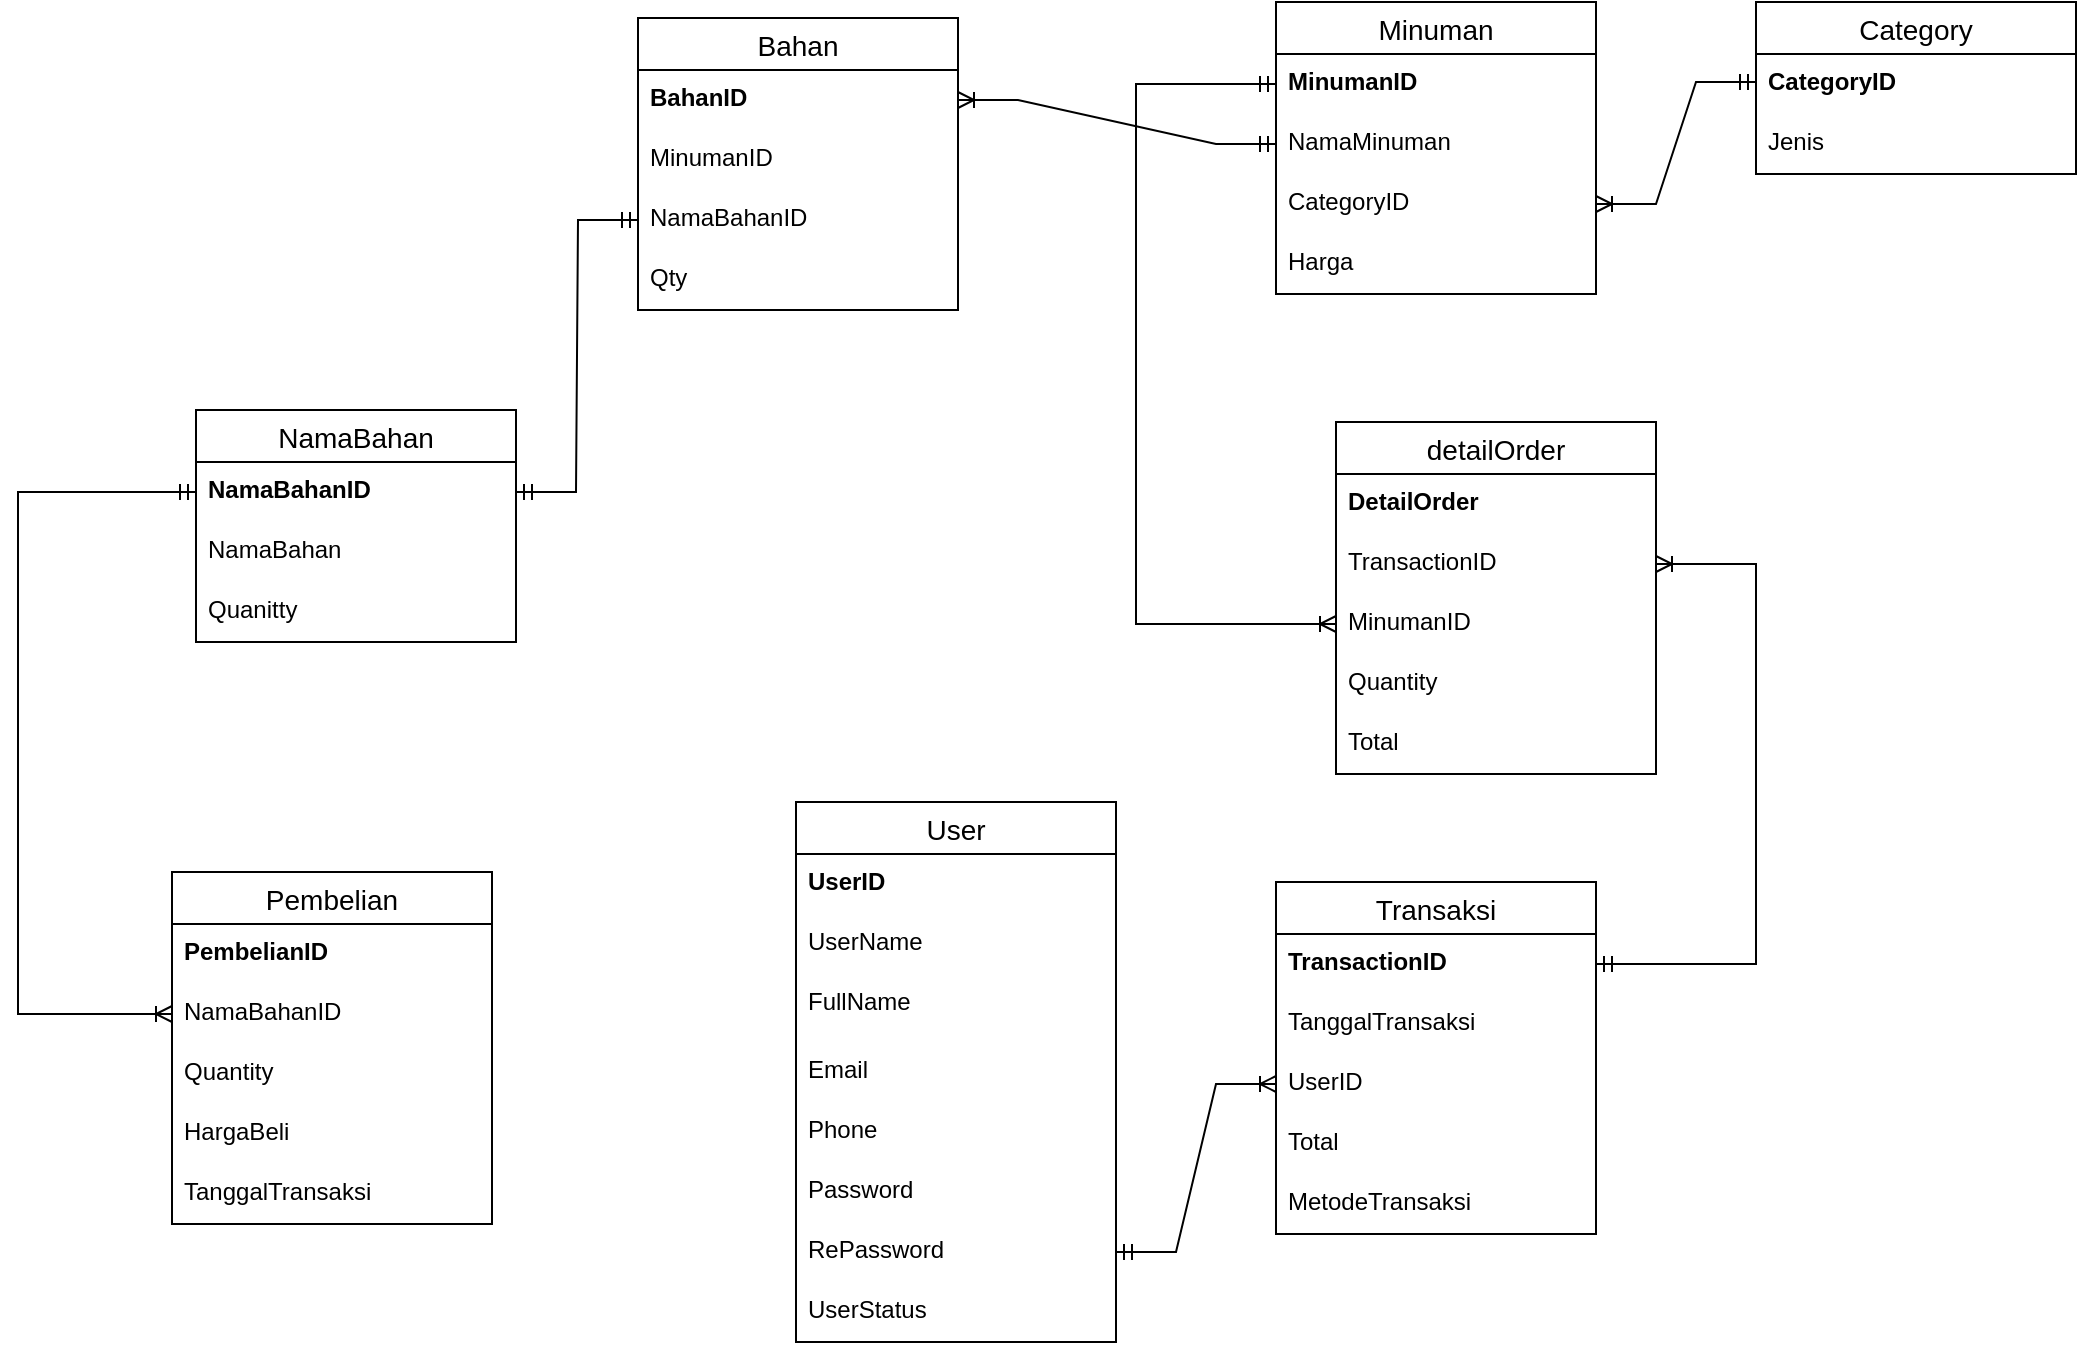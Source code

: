 <mxfile version="17.4.2" type="device" pages="2"><diagram id="WDxQfhZQiD9Ps4dxPXIZ" name="Page-1"><mxGraphModel dx="2636" dy="1249" grid="0" gridSize="10" guides="1" tooltips="1" connect="1" arrows="1" fold="1" page="1" pageScale="1" pageWidth="1169" pageHeight="827" math="0" shadow="0"><root><mxCell id="0"/><mxCell id="1" parent="0"/><mxCell id="jpZVEp8ZOeL_1YZ3HLVa-1" value="User" style="swimlane;fontStyle=0;childLayout=stackLayout;horizontal=1;startSize=26;horizontalStack=0;resizeParent=1;resizeParentMax=0;resizeLast=0;collapsible=1;marginBottom=0;align=center;fontSize=14;" parent="1" vertex="1"><mxGeometry x="432" y="460" width="160" height="270" as="geometry"/></mxCell><mxCell id="jpZVEp8ZOeL_1YZ3HLVa-2" value="UserID" style="text;strokeColor=none;fillColor=none;spacingLeft=4;spacingRight=4;overflow=hidden;rotatable=0;points=[[0,0.5],[1,0.5]];portConstraint=eastwest;fontSize=12;fontStyle=1" parent="jpZVEp8ZOeL_1YZ3HLVa-1" vertex="1"><mxGeometry y="26" width="160" height="30" as="geometry"/></mxCell><mxCell id="jpZVEp8ZOeL_1YZ3HLVa-3" value="UserName" style="text;strokeColor=none;fillColor=none;spacingLeft=4;spacingRight=4;overflow=hidden;rotatable=0;points=[[0,0.5],[1,0.5]];portConstraint=eastwest;fontSize=12;" parent="jpZVEp8ZOeL_1YZ3HLVa-1" vertex="1"><mxGeometry y="56" width="160" height="30" as="geometry"/></mxCell><mxCell id="jpZVEp8ZOeL_1YZ3HLVa-4" value="FullName" style="text;strokeColor=none;fillColor=none;spacingLeft=4;spacingRight=4;overflow=hidden;rotatable=0;points=[[0,0.5],[1,0.5]];portConstraint=eastwest;fontSize=12;" parent="jpZVEp8ZOeL_1YZ3HLVa-1" vertex="1"><mxGeometry y="86" width="160" height="34" as="geometry"/></mxCell><mxCell id="jpZVEp8ZOeL_1YZ3HLVa-5" value="Email" style="text;strokeColor=none;fillColor=none;spacingLeft=4;spacingRight=4;overflow=hidden;rotatable=0;points=[[0,0.5],[1,0.5]];portConstraint=eastwest;fontSize=12;" parent="jpZVEp8ZOeL_1YZ3HLVa-1" vertex="1"><mxGeometry y="120" width="160" height="30" as="geometry"/></mxCell><mxCell id="jpZVEp8ZOeL_1YZ3HLVa-6" value="Phone" style="text;strokeColor=none;fillColor=none;spacingLeft=4;spacingRight=4;overflow=hidden;rotatable=0;points=[[0,0.5],[1,0.5]];portConstraint=eastwest;fontSize=12;" parent="jpZVEp8ZOeL_1YZ3HLVa-1" vertex="1"><mxGeometry y="150" width="160" height="30" as="geometry"/></mxCell><mxCell id="jpZVEp8ZOeL_1YZ3HLVa-7" value="Password" style="text;strokeColor=none;fillColor=none;spacingLeft=4;spacingRight=4;overflow=hidden;rotatable=0;points=[[0,0.5],[1,0.5]];portConstraint=eastwest;fontSize=12;" parent="jpZVEp8ZOeL_1YZ3HLVa-1" vertex="1"><mxGeometry y="180" width="160" height="30" as="geometry"/></mxCell><mxCell id="jpZVEp8ZOeL_1YZ3HLVa-8" value="RePassword" style="text;strokeColor=none;fillColor=none;spacingLeft=4;spacingRight=4;overflow=hidden;rotatable=0;points=[[0,0.5],[1,0.5]];portConstraint=eastwest;fontSize=12;" parent="jpZVEp8ZOeL_1YZ3HLVa-1" vertex="1"><mxGeometry y="210" width="160" height="30" as="geometry"/></mxCell><mxCell id="jpZVEp8ZOeL_1YZ3HLVa-9" value="UserStatus" style="text;strokeColor=none;fillColor=none;spacingLeft=4;spacingRight=4;overflow=hidden;rotatable=0;points=[[0,0.5],[1,0.5]];portConstraint=eastwest;fontSize=12;" parent="jpZVEp8ZOeL_1YZ3HLVa-1" vertex="1"><mxGeometry y="240" width="160" height="30" as="geometry"/></mxCell><mxCell id="jpZVEp8ZOeL_1YZ3HLVa-10" value="Minuman" style="swimlane;fontStyle=0;childLayout=stackLayout;horizontal=1;startSize=26;horizontalStack=0;resizeParent=1;resizeParentMax=0;resizeLast=0;collapsible=1;marginBottom=0;align=center;fontSize=14;" parent="1" vertex="1"><mxGeometry x="672" y="60" width="160" height="146" as="geometry"/></mxCell><mxCell id="jpZVEp8ZOeL_1YZ3HLVa-11" value="MinumanID" style="text;strokeColor=none;fillColor=none;spacingLeft=4;spacingRight=4;overflow=hidden;rotatable=0;points=[[0,0.5],[1,0.5]];portConstraint=eastwest;fontSize=12;fontStyle=1" parent="jpZVEp8ZOeL_1YZ3HLVa-10" vertex="1"><mxGeometry y="26" width="160" height="30" as="geometry"/></mxCell><mxCell id="jpZVEp8ZOeL_1YZ3HLVa-12" value="NamaMinuman" style="text;strokeColor=none;fillColor=none;spacingLeft=4;spacingRight=4;overflow=hidden;rotatable=0;points=[[0,0.5],[1,0.5]];portConstraint=eastwest;fontSize=12;" parent="jpZVEp8ZOeL_1YZ3HLVa-10" vertex="1"><mxGeometry y="56" width="160" height="30" as="geometry"/></mxCell><mxCell id="jpZVEp8ZOeL_1YZ3HLVa-13" value="CategoryID" style="text;strokeColor=none;fillColor=none;spacingLeft=4;spacingRight=4;overflow=hidden;rotatable=0;points=[[0,0.5],[1,0.5]];portConstraint=eastwest;fontSize=12;" parent="jpZVEp8ZOeL_1YZ3HLVa-10" vertex="1"><mxGeometry y="86" width="160" height="30" as="geometry"/></mxCell><mxCell id="jpZVEp8ZOeL_1YZ3HLVa-14" value="Harga" style="text;strokeColor=none;fillColor=none;spacingLeft=4;spacingRight=4;overflow=hidden;rotatable=0;points=[[0,0.5],[1,0.5]];portConstraint=eastwest;fontSize=12;" parent="jpZVEp8ZOeL_1YZ3HLVa-10" vertex="1"><mxGeometry y="116" width="160" height="30" as="geometry"/></mxCell><mxCell id="jpZVEp8ZOeL_1YZ3HLVa-15" value="Category" style="swimlane;fontStyle=0;childLayout=stackLayout;horizontal=1;startSize=26;horizontalStack=0;resizeParent=1;resizeParentMax=0;resizeLast=0;collapsible=1;marginBottom=0;align=center;fontSize=14;" parent="1" vertex="1"><mxGeometry x="912" y="60" width="160" height="86" as="geometry"/></mxCell><mxCell id="jpZVEp8ZOeL_1YZ3HLVa-16" value="CategoryID" style="text;strokeColor=none;fillColor=none;spacingLeft=4;spacingRight=4;overflow=hidden;rotatable=0;points=[[0,0.5],[1,0.5]];portConstraint=eastwest;fontSize=12;fontStyle=1" parent="jpZVEp8ZOeL_1YZ3HLVa-15" vertex="1"><mxGeometry y="26" width="160" height="30" as="geometry"/></mxCell><mxCell id="jpZVEp8ZOeL_1YZ3HLVa-17" value="Jenis" style="text;strokeColor=none;fillColor=none;spacingLeft=4;spacingRight=4;overflow=hidden;rotatable=0;points=[[0,0.5],[1,0.5]];portConstraint=eastwest;fontSize=12;" parent="jpZVEp8ZOeL_1YZ3HLVa-15" vertex="1"><mxGeometry y="56" width="160" height="30" as="geometry"/></mxCell><mxCell id="jpZVEp8ZOeL_1YZ3HLVa-18" value="Transaksi" style="swimlane;fontStyle=0;childLayout=stackLayout;horizontal=1;startSize=26;horizontalStack=0;resizeParent=1;resizeParentMax=0;resizeLast=0;collapsible=1;marginBottom=0;align=center;fontSize=14;" parent="1" vertex="1"><mxGeometry x="672" y="500" width="160" height="176" as="geometry"/></mxCell><mxCell id="jpZVEp8ZOeL_1YZ3HLVa-19" value="TransactionID" style="text;strokeColor=none;fillColor=none;spacingLeft=4;spacingRight=4;overflow=hidden;rotatable=0;points=[[0,0.5],[1,0.5]];portConstraint=eastwest;fontSize=12;fontStyle=1" parent="jpZVEp8ZOeL_1YZ3HLVa-18" vertex="1"><mxGeometry y="26" width="160" height="30" as="geometry"/></mxCell><mxCell id="jpZVEp8ZOeL_1YZ3HLVa-20" value="TanggalTransaksi" style="text;strokeColor=none;fillColor=none;spacingLeft=4;spacingRight=4;overflow=hidden;rotatable=0;points=[[0,0.5],[1,0.5]];portConstraint=eastwest;fontSize=12;" parent="jpZVEp8ZOeL_1YZ3HLVa-18" vertex="1"><mxGeometry y="56" width="160" height="30" as="geometry"/></mxCell><mxCell id="jpZVEp8ZOeL_1YZ3HLVa-21" value="UserID" style="text;strokeColor=none;fillColor=none;spacingLeft=4;spacingRight=4;overflow=hidden;rotatable=0;points=[[0,0.5],[1,0.5]];portConstraint=eastwest;fontSize=12;" parent="jpZVEp8ZOeL_1YZ3HLVa-18" vertex="1"><mxGeometry y="86" width="160" height="30" as="geometry"/></mxCell><mxCell id="jpZVEp8ZOeL_1YZ3HLVa-22" value="Total" style="text;strokeColor=none;fillColor=none;spacingLeft=4;spacingRight=4;overflow=hidden;rotatable=0;points=[[0,0.5],[1,0.5]];portConstraint=eastwest;fontSize=12;" parent="jpZVEp8ZOeL_1YZ3HLVa-18" vertex="1"><mxGeometry y="116" width="160" height="30" as="geometry"/></mxCell><mxCell id="1-MvQqdK0uVB8tW0dfiG-1" value="MetodeTransaksi" style="text;strokeColor=none;fillColor=none;spacingLeft=4;spacingRight=4;overflow=hidden;rotatable=0;points=[[0,0.5],[1,0.5]];portConstraint=eastwest;fontSize=12;" parent="jpZVEp8ZOeL_1YZ3HLVa-18" vertex="1"><mxGeometry y="146" width="160" height="30" as="geometry"/></mxCell><mxCell id="jpZVEp8ZOeL_1YZ3HLVa-23" value="detailOrder" style="swimlane;fontStyle=0;childLayout=stackLayout;horizontal=1;startSize=26;horizontalStack=0;resizeParent=1;resizeParentMax=0;resizeLast=0;collapsible=1;marginBottom=0;align=center;fontSize=14;" parent="1" vertex="1"><mxGeometry x="702" y="270" width="160" height="176" as="geometry"/></mxCell><mxCell id="jpZVEp8ZOeL_1YZ3HLVa-24" value="DetailOrder" style="text;strokeColor=none;fillColor=none;spacingLeft=4;spacingRight=4;overflow=hidden;rotatable=0;points=[[0,0.5],[1,0.5]];portConstraint=eastwest;fontSize=12;fontStyle=1" parent="jpZVEp8ZOeL_1YZ3HLVa-23" vertex="1"><mxGeometry y="26" width="160" height="30" as="geometry"/></mxCell><mxCell id="jpZVEp8ZOeL_1YZ3HLVa-25" value="TransactionID" style="text;strokeColor=none;fillColor=none;spacingLeft=4;spacingRight=4;overflow=hidden;rotatable=0;points=[[0,0.5],[1,0.5]];portConstraint=eastwest;fontSize=12;" parent="jpZVEp8ZOeL_1YZ3HLVa-23" vertex="1"><mxGeometry y="56" width="160" height="30" as="geometry"/></mxCell><mxCell id="jpZVEp8ZOeL_1YZ3HLVa-26" value="MinumanID" style="text;strokeColor=none;fillColor=none;spacingLeft=4;spacingRight=4;overflow=hidden;rotatable=0;points=[[0,0.5],[1,0.5]];portConstraint=eastwest;fontSize=12;" parent="jpZVEp8ZOeL_1YZ3HLVa-23" vertex="1"><mxGeometry y="86" width="160" height="30" as="geometry"/></mxCell><mxCell id="jpZVEp8ZOeL_1YZ3HLVa-27" value="Quantity" style="text;strokeColor=none;fillColor=none;spacingLeft=4;spacingRight=4;overflow=hidden;rotatable=0;points=[[0,0.5],[1,0.5]];portConstraint=eastwest;fontSize=12;" parent="jpZVEp8ZOeL_1YZ3HLVa-23" vertex="1"><mxGeometry y="116" width="160" height="30" as="geometry"/></mxCell><mxCell id="jpZVEp8ZOeL_1YZ3HLVa-28" value="Total" style="text;strokeColor=none;fillColor=none;spacingLeft=4;spacingRight=4;overflow=hidden;rotatable=0;points=[[0,0.5],[1,0.5]];portConstraint=eastwest;fontSize=12;" parent="jpZVEp8ZOeL_1YZ3HLVa-23" vertex="1"><mxGeometry y="146" width="160" height="30" as="geometry"/></mxCell><mxCell id="jpZVEp8ZOeL_1YZ3HLVa-29" value="" style="edgeStyle=entityRelationEdgeStyle;fontSize=12;html=1;endArrow=ERmandOne;startArrow=ERoneToMany;rounded=0;exitX=1;exitY=0.5;exitDx=0;exitDy=0;endFill=0;startFill=0;" parent="1" source="jpZVEp8ZOeL_1YZ3HLVa-13" edge="1"><mxGeometry width="100" height="100" relative="1" as="geometry"><mxPoint x="812" y="200" as="sourcePoint"/><mxPoint x="912" y="100" as="targetPoint"/></mxGeometry></mxCell><mxCell id="jpZVEp8ZOeL_1YZ3HLVa-30" value="" style="edgeStyle=entityRelationEdgeStyle;fontSize=12;html=1;endArrow=ERoneToMany;startArrow=ERmandOne;rounded=0;exitX=1;exitY=0.5;exitDx=0;exitDy=0;entryX=0;entryY=0.5;entryDx=0;entryDy=0;" parent="1" source="jpZVEp8ZOeL_1YZ3HLVa-8" target="jpZVEp8ZOeL_1YZ3HLVa-21" edge="1"><mxGeometry width="100" height="100" relative="1" as="geometry"><mxPoint x="472" y="440" as="sourcePoint"/><mxPoint x="572" y="340" as="targetPoint"/></mxGeometry></mxCell><mxCell id="jpZVEp8ZOeL_1YZ3HLVa-31" value="" style="edgeStyle=elbowEdgeStyle;fontSize=12;html=1;endArrow=ERoneToMany;startArrow=ERmandOne;rounded=0;exitX=0;exitY=0.5;exitDx=0;exitDy=0;entryX=0;entryY=0.5;entryDx=0;entryDy=0;" parent="1" source="jpZVEp8ZOeL_1YZ3HLVa-11" target="jpZVEp8ZOeL_1YZ3HLVa-26" edge="1"><mxGeometry width="100" height="100" relative="1" as="geometry"><mxPoint x="562" y="120" as="sourcePoint"/><mxPoint x="472" y="370" as="targetPoint"/><Array as="points"><mxPoint x="602" y="260"/></Array></mxGeometry></mxCell><mxCell id="jpZVEp8ZOeL_1YZ3HLVa-32" value="" style="edgeStyle=elbowEdgeStyle;fontSize=12;html=1;endArrow=ERoneToMany;startArrow=ERmandOne;rounded=0;exitX=1;exitY=0.5;exitDx=0;exitDy=0;entryX=1;entryY=0.5;entryDx=0;entryDy=0;" parent="1" source="jpZVEp8ZOeL_1YZ3HLVa-19" target="jpZVEp8ZOeL_1YZ3HLVa-25" edge="1"><mxGeometry width="100" height="100" relative="1" as="geometry"><mxPoint x="882" y="540" as="sourcePoint"/><mxPoint x="982" y="440" as="targetPoint"/><Array as="points"><mxPoint x="912" y="440"/></Array></mxGeometry></mxCell><mxCell id="jpZVEp8ZOeL_1YZ3HLVa-37" value="Bahan" style="swimlane;fontStyle=0;childLayout=stackLayout;horizontal=1;startSize=26;horizontalStack=0;resizeParent=1;resizeParentMax=0;resizeLast=0;collapsible=1;marginBottom=0;align=center;fontSize=14;" parent="1" vertex="1"><mxGeometry x="353" y="68" width="160" height="146" as="geometry"/></mxCell><mxCell id="jpZVEp8ZOeL_1YZ3HLVa-38" value="BahanID" style="text;strokeColor=none;fillColor=none;spacingLeft=4;spacingRight=4;overflow=hidden;rotatable=0;points=[[0,0.5],[1,0.5]];portConstraint=eastwest;fontSize=12;fontStyle=1" parent="jpZVEp8ZOeL_1YZ3HLVa-37" vertex="1"><mxGeometry y="26" width="160" height="30" as="geometry"/></mxCell><mxCell id="jpZVEp8ZOeL_1YZ3HLVa-39" value="MinumanID" style="text;strokeColor=none;fillColor=none;spacingLeft=4;spacingRight=4;overflow=hidden;rotatable=0;points=[[0,0.5],[1,0.5]];portConstraint=eastwest;fontSize=12;" parent="jpZVEp8ZOeL_1YZ3HLVa-37" vertex="1"><mxGeometry y="56" width="160" height="30" as="geometry"/></mxCell><mxCell id="jpZVEp8ZOeL_1YZ3HLVa-40" value="NamaBahanID" style="text;strokeColor=none;fillColor=none;spacingLeft=4;spacingRight=4;overflow=hidden;rotatable=0;points=[[0,0.5],[1,0.5]];portConstraint=eastwest;fontSize=12;fontStyle=0" parent="jpZVEp8ZOeL_1YZ3HLVa-37" vertex="1"><mxGeometry y="86" width="160" height="30" as="geometry"/></mxCell><mxCell id="jpZVEp8ZOeL_1YZ3HLVa-41" value="Qty" style="text;strokeColor=none;fillColor=none;spacingLeft=4;spacingRight=4;overflow=hidden;rotatable=0;points=[[0,0.5],[1,0.5]];portConstraint=eastwest;fontSize=12;" parent="jpZVEp8ZOeL_1YZ3HLVa-37" vertex="1"><mxGeometry y="116" width="160" height="30" as="geometry"/></mxCell><mxCell id="jpZVEp8ZOeL_1YZ3HLVa-42" value="" style="edgeStyle=entityRelationEdgeStyle;fontSize=12;html=1;endArrow=ERoneToMany;startArrow=ERmandOne;rounded=0;exitX=0;exitY=0.5;exitDx=0;exitDy=0;entryX=1;entryY=0.5;entryDx=0;entryDy=0;" parent="1" source="jpZVEp8ZOeL_1YZ3HLVa-12" target="jpZVEp8ZOeL_1YZ3HLVa-38" edge="1"><mxGeometry width="100" height="100" relative="1" as="geometry"><mxPoint x="526" y="141" as="sourcePoint"/><mxPoint x="626" y="41" as="targetPoint"/></mxGeometry></mxCell><mxCell id="jpZVEp8ZOeL_1YZ3HLVa-43" value="Pembelian" style="swimlane;fontStyle=0;childLayout=stackLayout;horizontal=1;startSize=26;horizontalStack=0;resizeParent=1;resizeParentMax=0;resizeLast=0;collapsible=1;marginBottom=0;align=center;fontSize=14;" parent="1" vertex="1"><mxGeometry x="120" y="495" width="160" height="176" as="geometry"/></mxCell><mxCell id="jpZVEp8ZOeL_1YZ3HLVa-44" value="PembelianID" style="text;strokeColor=none;fillColor=none;spacingLeft=4;spacingRight=4;overflow=hidden;rotatable=0;points=[[0,0.5],[1,0.5]];portConstraint=eastwest;fontSize=12;fontStyle=1" parent="jpZVEp8ZOeL_1YZ3HLVa-43" vertex="1"><mxGeometry y="26" width="160" height="30" as="geometry"/></mxCell><mxCell id="jpZVEp8ZOeL_1YZ3HLVa-45" value="NamaBahanID" style="text;strokeColor=none;fillColor=none;spacingLeft=4;spacingRight=4;overflow=hidden;rotatable=0;points=[[0,0.5],[1,0.5]];portConstraint=eastwest;fontSize=12;" parent="jpZVEp8ZOeL_1YZ3HLVa-43" vertex="1"><mxGeometry y="56" width="160" height="30" as="geometry"/></mxCell><mxCell id="jpZVEp8ZOeL_1YZ3HLVa-46" value="Quantity" style="text;strokeColor=none;fillColor=none;spacingLeft=4;spacingRight=4;overflow=hidden;rotatable=0;points=[[0,0.5],[1,0.5]];portConstraint=eastwest;fontSize=12;" parent="jpZVEp8ZOeL_1YZ3HLVa-43" vertex="1"><mxGeometry y="86" width="160" height="30" as="geometry"/></mxCell><mxCell id="jpZVEp8ZOeL_1YZ3HLVa-47" value="HargaBeli" style="text;strokeColor=none;fillColor=none;spacingLeft=4;spacingRight=4;overflow=hidden;rotatable=0;points=[[0,0.5],[1,0.5]];portConstraint=eastwest;fontSize=12;" parent="jpZVEp8ZOeL_1YZ3HLVa-43" vertex="1"><mxGeometry y="116" width="160" height="30" as="geometry"/></mxCell><mxCell id="1Rqfl2EUgG1L5PvKuuuQ-1" value="TanggalTransaksi" style="text;strokeColor=none;fillColor=none;spacingLeft=4;spacingRight=4;overflow=hidden;rotatable=0;points=[[0,0.5],[1,0.5]];portConstraint=eastwest;fontSize=12;" parent="jpZVEp8ZOeL_1YZ3HLVa-43" vertex="1"><mxGeometry y="146" width="160" height="30" as="geometry"/></mxCell><mxCell id="jpZVEp8ZOeL_1YZ3HLVa-49" value="NamaBahan" style="swimlane;fontStyle=0;childLayout=stackLayout;horizontal=1;startSize=26;horizontalStack=0;resizeParent=1;resizeParentMax=0;resizeLast=0;collapsible=1;marginBottom=0;align=center;fontSize=14;" parent="1" vertex="1"><mxGeometry x="132" y="264" width="160" height="116" as="geometry"/></mxCell><mxCell id="jpZVEp8ZOeL_1YZ3HLVa-50" value="NamaBahanID" style="text;strokeColor=none;fillColor=none;spacingLeft=4;spacingRight=4;overflow=hidden;rotatable=0;points=[[0,0.5],[1,0.5]];portConstraint=eastwest;fontSize=12;fontStyle=1" parent="jpZVEp8ZOeL_1YZ3HLVa-49" vertex="1"><mxGeometry y="26" width="160" height="30" as="geometry"/></mxCell><mxCell id="jpZVEp8ZOeL_1YZ3HLVa-51" value="NamaBahan" style="text;strokeColor=none;fillColor=none;spacingLeft=4;spacingRight=4;overflow=hidden;rotatable=0;points=[[0,0.5],[1,0.5]];portConstraint=eastwest;fontSize=12;" parent="jpZVEp8ZOeL_1YZ3HLVa-49" vertex="1"><mxGeometry y="56" width="160" height="30" as="geometry"/></mxCell><mxCell id="jpZVEp8ZOeL_1YZ3HLVa-54" value="Quanitty" style="text;strokeColor=none;fillColor=none;spacingLeft=4;spacingRight=4;overflow=hidden;rotatable=0;points=[[0,0.5],[1,0.5]];portConstraint=eastwest;fontSize=12;" parent="jpZVEp8ZOeL_1YZ3HLVa-49" vertex="1"><mxGeometry y="86" width="160" height="30" as="geometry"/></mxCell><mxCell id="jpZVEp8ZOeL_1YZ3HLVa-52" value="" style="edgeStyle=entityRelationEdgeStyle;fontSize=12;html=1;endArrow=ERmandOne;startArrow=ERmandOne;rounded=0;exitX=0;exitY=0.5;exitDx=0;exitDy=0;entryX=1;entryY=0.5;entryDx=0;entryDy=0;endFill=0;" parent="1" source="jpZVEp8ZOeL_1YZ3HLVa-40" target="jpZVEp8ZOeL_1YZ3HLVa-50" edge="1"><mxGeometry width="100" height="100" relative="1" as="geometry"><mxPoint x="400" y="350" as="sourcePoint"/><mxPoint x="480" y="266" as="targetPoint"/></mxGeometry></mxCell><mxCell id="jpZVEp8ZOeL_1YZ3HLVa-53" value="" style="edgeStyle=elbowEdgeStyle;fontSize=12;html=1;endArrow=ERoneToMany;startArrow=ERmandOne;rounded=0;exitX=0;exitY=0.5;exitDx=0;exitDy=0;entryX=0;entryY=0.5;entryDx=0;entryDy=0;" parent="1" source="jpZVEp8ZOeL_1YZ3HLVa-50" target="jpZVEp8ZOeL_1YZ3HLVa-45" edge="1"><mxGeometry width="100" height="100" relative="1" as="geometry"><mxPoint x="190" y="243" as="sourcePoint"/><mxPoint x="77.0" y="243" as="targetPoint"/><Array as="points"><mxPoint x="43" y="233"/></Array></mxGeometry></mxCell></root></mxGraphModel></diagram><diagram id="lFqeuVUnLObydXLv3dVk" name="Page-2"><mxGraphModel dx="1395" dy="661" grid="0" gridSize="10" guides="1" tooltips="1" connect="1" arrows="1" fold="1" page="1" pageScale="1" pageWidth="1169" pageHeight="827" math="0" shadow="0"><root><mxCell id="0"/><mxCell id="1" parent="0"/><mxCell id="IwG7mthYD7dlvLyPFyD--41" value="" style="group" vertex="1" connectable="0" parent="1"><mxGeometry x="423.998" y="463" width="148.992" height="243" as="geometry"/></mxCell><mxCell id="cylUWPmh--ixP-8tQUg6-21" value="User" style="whiteSpace=wrap;html=1;align=center;fillColor=none;" vertex="1" parent="IwG7mthYD7dlvLyPFyD--41"><mxGeometry x="0.992" width="148" height="26" as="geometry"/></mxCell><mxCell id="cylUWPmh--ixP-8tQUg6-27" value="" style="rounded=0;whiteSpace=wrap;html=1;fillColor=none;" vertex="1" parent="IwG7mthYD7dlvLyPFyD--41"><mxGeometry x="0.992" y="26" width="31" height="217" as="geometry"/></mxCell><mxCell id="cylUWPmh--ixP-8tQUg6-28" value="" style="rounded=0;whiteSpace=wrap;html=1;fillColor=none;" vertex="1" parent="IwG7mthYD7dlvLyPFyD--41"><mxGeometry x="31.992" y="26" width="117" height="217" as="geometry"/></mxCell><mxCell id="IwG7mthYD7dlvLyPFyD--10" value="UserID" style="text;strokeColor=none;fillColor=none;spacingLeft=4;spacingRight=4;overflow=hidden;rotatable=0;points=[[0,0.5],[1,0.5]];portConstraint=eastwest;fontSize=12;fontStyle=1" vertex="1" parent="IwG7mthYD7dlvLyPFyD--41"><mxGeometry x="31.992" y="26" width="117" height="26" as="geometry"/></mxCell><mxCell id="IwG7mthYD7dlvLyPFyD--15" value="" style="endArrow=none;html=1;rounded=0;exitX=-0.032;exitY=0.138;exitDx=0;exitDy=0;exitPerimeter=0;jumpSize=0;" edge="1" parent="IwG7mthYD7dlvLyPFyD--41"><mxGeometry width="50" height="50" relative="1" as="geometry"><mxPoint y="51.804" as="sourcePoint"/><mxPoint x="148.992" y="52" as="targetPoint"/></mxGeometry></mxCell><mxCell id="IwG7mthYD7dlvLyPFyD--29" value="PK" style="shape=partialRectangle;connectable=0;fillColor=none;top=0;left=0;bottom=0;right=0;fontStyle=1;overflow=hidden;" vertex="1" parent="IwG7mthYD7dlvLyPFyD--41"><mxGeometry x="1.992" y="27" width="30" height="24" as="geometry"><mxRectangle width="30" height="24" as="alternateBounds"/></mxGeometry></mxCell><mxCell id="IwG7mthYD7dlvLyPFyD--33" value="Username" style="text;strokeColor=none;fillColor=none;spacingLeft=4;spacingRight=4;overflow=hidden;rotatable=0;points=[[0,0.5],[1,0.5]];portConstraint=eastwest;fontSize=12;fontStyle=0" vertex="1" parent="IwG7mthYD7dlvLyPFyD--41"><mxGeometry x="31.992" y="52" width="117" height="26" as="geometry"/></mxCell><mxCell id="IwG7mthYD7dlvLyPFyD--34" value="FullName" style="text;strokeColor=none;fillColor=none;spacingLeft=4;spacingRight=4;overflow=hidden;rotatable=0;points=[[0,0.5],[1,0.5]];portConstraint=eastwest;fontSize=12;fontStyle=0" vertex="1" parent="IwG7mthYD7dlvLyPFyD--41"><mxGeometry x="31.992" y="81" width="117" height="26" as="geometry"/></mxCell><mxCell id="IwG7mthYD7dlvLyPFyD--35" value="Email" style="text;strokeColor=none;fillColor=none;spacingLeft=4;spacingRight=4;overflow=hidden;rotatable=0;points=[[0,0.5],[1,0.5]];portConstraint=eastwest;fontSize=12;fontStyle=0" vertex="1" parent="IwG7mthYD7dlvLyPFyD--41"><mxGeometry x="31.992" y="107" width="117" height="26" as="geometry"/></mxCell><mxCell id="IwG7mthYD7dlvLyPFyD--36" value="Phone" style="text;strokeColor=none;fillColor=none;spacingLeft=4;spacingRight=4;overflow=hidden;rotatable=0;points=[[0,0.5],[1,0.5]];portConstraint=eastwest;fontSize=12;fontStyle=0" vertex="1" parent="IwG7mthYD7dlvLyPFyD--41"><mxGeometry x="31.992" y="133" width="117" height="26" as="geometry"/></mxCell><mxCell id="IwG7mthYD7dlvLyPFyD--37" value="Password" style="text;strokeColor=none;fillColor=none;spacingLeft=4;spacingRight=4;overflow=hidden;rotatable=0;points=[[0,0.5],[1,0.5]];portConstraint=eastwest;fontSize=12;fontStyle=0" vertex="1" parent="IwG7mthYD7dlvLyPFyD--41"><mxGeometry x="31.992" y="159" width="117" height="26" as="geometry"/></mxCell><mxCell id="IwG7mthYD7dlvLyPFyD--38" value="RePassword" style="text;strokeColor=none;fillColor=none;spacingLeft=4;spacingRight=4;overflow=hidden;rotatable=0;points=[[0,0.5],[1,0.5]];portConstraint=eastwest;fontSize=12;fontStyle=0" vertex="1" parent="IwG7mthYD7dlvLyPFyD--41"><mxGeometry x="31.992" y="185" width="117" height="26" as="geometry"/></mxCell><mxCell id="IwG7mthYD7dlvLyPFyD--39" value="UserStatus" style="text;strokeColor=none;fillColor=none;spacingLeft=4;spacingRight=4;overflow=hidden;rotatable=0;points=[[0,0.5],[1,0.5]];portConstraint=eastwest;fontSize=12;fontStyle=0" vertex="1" parent="IwG7mthYD7dlvLyPFyD--41"><mxGeometry x="31.992" y="211" width="117" height="26" as="geometry"/></mxCell><mxCell id="opLv80VxhJgBTIyTa4L2-22" value="" style="group" vertex="1" connectable="0" parent="1"><mxGeometry x="685.998" y="437" width="148.992" height="167" as="geometry"/></mxCell><mxCell id="opLv80VxhJgBTIyTa4L2-8" value="Transaksi" style="whiteSpace=wrap;html=1;align=center;fillColor=none;" vertex="1" parent="opLv80VxhJgBTIyTa4L2-22"><mxGeometry x="0.992" width="148" height="26" as="geometry"/></mxCell><mxCell id="opLv80VxhJgBTIyTa4L2-9" value="" style="rounded=0;whiteSpace=wrap;html=1;fillColor=none;" vertex="1" parent="opLv80VxhJgBTIyTa4L2-22"><mxGeometry x="0.992" y="26" width="31" height="141" as="geometry"/></mxCell><mxCell id="opLv80VxhJgBTIyTa4L2-10" value="" style="rounded=0;whiteSpace=wrap;html=1;fillColor=none;" vertex="1" parent="opLv80VxhJgBTIyTa4L2-22"><mxGeometry x="31.992" y="26" width="117" height="141" as="geometry"/></mxCell><mxCell id="opLv80VxhJgBTIyTa4L2-11" value="TransaksiID" style="text;strokeColor=none;fillColor=none;spacingLeft=4;spacingRight=4;overflow=hidden;rotatable=0;points=[[0,0.5],[1,0.5]];portConstraint=eastwest;fontSize=12;fontStyle=1" vertex="1" parent="opLv80VxhJgBTIyTa4L2-22"><mxGeometry x="31.992" y="26" width="117" height="26" as="geometry"/></mxCell><mxCell id="opLv80VxhJgBTIyTa4L2-12" value="" style="endArrow=none;html=1;rounded=0;exitX=-0.032;exitY=0.138;exitDx=0;exitDy=0;exitPerimeter=0;jumpSize=0;" edge="1" parent="opLv80VxhJgBTIyTa4L2-22"><mxGeometry width="50" height="50" relative="1" as="geometry"><mxPoint y="51.804" as="sourcePoint"/><mxPoint x="148.992" y="52" as="targetPoint"/></mxGeometry></mxCell><mxCell id="opLv80VxhJgBTIyTa4L2-13" value="PK" style="shape=partialRectangle;connectable=0;fillColor=none;top=0;left=0;bottom=0;right=0;fontStyle=1;overflow=hidden;" vertex="1" parent="opLv80VxhJgBTIyTa4L2-22"><mxGeometry x="1.992" y="27" width="30" height="24" as="geometry"><mxRectangle width="30" height="24" as="alternateBounds"/></mxGeometry></mxCell><mxCell id="opLv80VxhJgBTIyTa4L2-14" value="UserID" style="text;strokeColor=none;fillColor=none;spacingLeft=4;spacingRight=4;overflow=hidden;rotatable=0;points=[[0,0.5],[1,0.5]];portConstraint=eastwest;fontSize=12;fontStyle=0" vertex="1" parent="opLv80VxhJgBTIyTa4L2-22"><mxGeometry x="31.992" y="52" width="117" height="26" as="geometry"/></mxCell><mxCell id="opLv80VxhJgBTIyTa4L2-15" value="TanggalTransaksi" style="text;strokeColor=none;fillColor=none;spacingLeft=4;spacingRight=4;overflow=hidden;rotatable=0;points=[[0,0.5],[1,0.5]];portConstraint=eastwest;fontSize=12;fontStyle=0" vertex="1" parent="opLv80VxhJgBTIyTa4L2-22"><mxGeometry x="31.992" y="81" width="117" height="26" as="geometry"/></mxCell><mxCell id="opLv80VxhJgBTIyTa4L2-16" value="Total" style="text;strokeColor=none;fillColor=none;spacingLeft=4;spacingRight=4;overflow=hidden;rotatable=0;points=[[0,0.5],[1,0.5]];portConstraint=eastwest;fontSize=12;fontStyle=0" vertex="1" parent="opLv80VxhJgBTIyTa4L2-22"><mxGeometry x="31.992" y="107" width="117" height="26" as="geometry"/></mxCell><mxCell id="opLv80VxhJgBTIyTa4L2-17" value="MetodeTransaksi" style="text;strokeColor=none;fillColor=none;spacingLeft=4;spacingRight=4;overflow=hidden;rotatable=0;points=[[0,0.5],[1,0.5]];portConstraint=eastwest;fontSize=12;fontStyle=0" vertex="1" parent="opLv80VxhJgBTIyTa4L2-22"><mxGeometry x="31.992" y="133" width="117" height="26" as="geometry"/></mxCell><mxCell id="opLv80VxhJgBTIyTa4L2-21" value="FK" style="shape=partialRectangle;connectable=0;fillColor=none;top=0;left=0;bottom=0;right=0;fontStyle=0;overflow=hidden;" vertex="1" parent="opLv80VxhJgBTIyTa4L2-22"><mxGeometry x="1.992" y="54" width="30" height="24" as="geometry"><mxRectangle width="30" height="24" as="alternateBounds"/></mxGeometry></mxCell><mxCell id="yi1UI4NQTZuptMcQDt-v-7" value="" style="group" vertex="1" connectable="0" parent="1"><mxGeometry x="953.998" y="405" width="148.992" height="167" as="geometry"/></mxCell><mxCell id="yi1UI4NQTZuptMcQDt-v-8" value="DetailOrder" style="whiteSpace=wrap;html=1;align=center;fillColor=none;" vertex="1" parent="yi1UI4NQTZuptMcQDt-v-7"><mxGeometry x="0.992" width="148" height="26" as="geometry"/></mxCell><mxCell id="yi1UI4NQTZuptMcQDt-v-9" value="" style="rounded=0;whiteSpace=wrap;html=1;fillColor=none;" vertex="1" parent="yi1UI4NQTZuptMcQDt-v-7"><mxGeometry x="0.992" y="26" width="31" height="141" as="geometry"/></mxCell><mxCell id="yi1UI4NQTZuptMcQDt-v-10" value="" style="rounded=0;whiteSpace=wrap;html=1;fillColor=none;" vertex="1" parent="yi1UI4NQTZuptMcQDt-v-7"><mxGeometry x="31.992" y="26" width="117" height="141" as="geometry"/></mxCell><mxCell id="yi1UI4NQTZuptMcQDt-v-11" value="DetailOrder" style="text;strokeColor=none;fillColor=none;spacingLeft=4;spacingRight=4;overflow=hidden;rotatable=0;points=[[0,0.5],[1,0.5]];portConstraint=eastwest;fontSize=12;fontStyle=1" vertex="1" parent="yi1UI4NQTZuptMcQDt-v-7"><mxGeometry x="31.992" y="26" width="117" height="26" as="geometry"/></mxCell><mxCell id="yi1UI4NQTZuptMcQDt-v-12" value="" style="endArrow=none;html=1;rounded=0;exitX=-0.032;exitY=0.138;exitDx=0;exitDy=0;exitPerimeter=0;jumpSize=0;" edge="1" parent="yi1UI4NQTZuptMcQDt-v-7"><mxGeometry width="50" height="50" relative="1" as="geometry"><mxPoint y="51.804" as="sourcePoint"/><mxPoint x="148.992" y="52" as="targetPoint"/></mxGeometry></mxCell><mxCell id="yi1UI4NQTZuptMcQDt-v-13" value="PK" style="shape=partialRectangle;connectable=0;fillColor=none;top=0;left=0;bottom=0;right=0;fontStyle=1;overflow=hidden;" vertex="1" parent="yi1UI4NQTZuptMcQDt-v-7"><mxGeometry x="1.992" y="27" width="30" height="24" as="geometry"><mxRectangle width="30" height="24" as="alternateBounds"/></mxGeometry></mxCell><mxCell id="yi1UI4NQTZuptMcQDt-v-14" value="TransaksiID" style="text;strokeColor=none;fillColor=none;spacingLeft=4;spacingRight=4;overflow=hidden;rotatable=0;points=[[0,0.5],[1,0.5]];portConstraint=eastwest;fontSize=12;fontStyle=0" vertex="1" parent="yi1UI4NQTZuptMcQDt-v-7"><mxGeometry x="31.992" y="52" width="117" height="26" as="geometry"/></mxCell><mxCell id="yi1UI4NQTZuptMcQDt-v-15" value="MinumanID" style="text;strokeColor=none;fillColor=none;spacingLeft=4;spacingRight=4;overflow=hidden;rotatable=0;points=[[0,0.5],[1,0.5]];portConstraint=eastwest;fontSize=12;fontStyle=0" vertex="1" parent="yi1UI4NQTZuptMcQDt-v-7"><mxGeometry x="31.992" y="81" width="117" height="26" as="geometry"/></mxCell><mxCell id="yi1UI4NQTZuptMcQDt-v-16" value="Quantity" style="text;strokeColor=none;fillColor=none;spacingLeft=4;spacingRight=4;overflow=hidden;rotatable=0;points=[[0,0.5],[1,0.5]];portConstraint=eastwest;fontSize=12;fontStyle=0" vertex="1" parent="yi1UI4NQTZuptMcQDt-v-7"><mxGeometry x="31.992" y="107" width="117" height="26" as="geometry"/></mxCell><mxCell id="yi1UI4NQTZuptMcQDt-v-17" value="Total" style="text;strokeColor=none;fillColor=none;spacingLeft=4;spacingRight=4;overflow=hidden;rotatable=0;points=[[0,0.5],[1,0.5]];portConstraint=eastwest;fontSize=12;fontStyle=0" vertex="1" parent="yi1UI4NQTZuptMcQDt-v-7"><mxGeometry x="31.992" y="133" width="117" height="26" as="geometry"/></mxCell><mxCell id="yi1UI4NQTZuptMcQDt-v-18" value="FK" style="shape=partialRectangle;connectable=0;fillColor=none;top=0;left=0;bottom=0;right=0;fontStyle=0;overflow=hidden;" vertex="1" parent="yi1UI4NQTZuptMcQDt-v-7"><mxGeometry x="1.992" y="54" width="30" height="24" as="geometry"><mxRectangle width="30" height="24" as="alternateBounds"/></mxGeometry></mxCell><mxCell id="yi1UI4NQTZuptMcQDt-v-19" value="FK" style="shape=partialRectangle;connectable=0;fillColor=none;top=0;left=0;bottom=0;right=0;fontStyle=0;overflow=hidden;" vertex="1" parent="yi1UI4NQTZuptMcQDt-v-7"><mxGeometry x="1.492" y="81" width="30" height="24" as="geometry"><mxRectangle width="30" height="24" as="alternateBounds"/></mxGeometry></mxCell><mxCell id="hH0aa0kgwy9zylMbtxtL-19" value="" style="group" vertex="1" connectable="0" parent="1"><mxGeometry x="693.998" y="135" width="148.992" height="139" as="geometry"/></mxCell><mxCell id="hH0aa0kgwy9zylMbtxtL-7" value="Minuman" style="whiteSpace=wrap;html=1;align=center;fillColor=none;" vertex="1" parent="hH0aa0kgwy9zylMbtxtL-19"><mxGeometry x="0.992" width="148" height="26" as="geometry"/></mxCell><mxCell id="hH0aa0kgwy9zylMbtxtL-8" value="" style="rounded=0;whiteSpace=wrap;html=1;fillColor=none;" vertex="1" parent="hH0aa0kgwy9zylMbtxtL-19"><mxGeometry x="0.992" y="26" width="31" height="113" as="geometry"/></mxCell><mxCell id="hH0aa0kgwy9zylMbtxtL-9" value="" style="rounded=0;whiteSpace=wrap;html=1;fillColor=none;" vertex="1" parent="hH0aa0kgwy9zylMbtxtL-19"><mxGeometry x="31.992" y="26" width="117" height="113" as="geometry"/></mxCell><mxCell id="hH0aa0kgwy9zylMbtxtL-10" value="MinumanID" style="text;strokeColor=none;fillColor=none;spacingLeft=4;spacingRight=4;overflow=hidden;rotatable=0;points=[[0,0.5],[1,0.5]];portConstraint=eastwest;fontSize=12;fontStyle=1" vertex="1" parent="hH0aa0kgwy9zylMbtxtL-19"><mxGeometry x="31.992" y="26" width="117" height="26" as="geometry"/></mxCell><mxCell id="hH0aa0kgwy9zylMbtxtL-11" value="" style="endArrow=none;html=1;rounded=0;exitX=-0.032;exitY=0.138;exitDx=0;exitDy=0;exitPerimeter=0;jumpSize=0;" edge="1" parent="hH0aa0kgwy9zylMbtxtL-19"><mxGeometry width="50" height="50" relative="1" as="geometry"><mxPoint y="51.804" as="sourcePoint"/><mxPoint x="148.992" y="52" as="targetPoint"/></mxGeometry></mxCell><mxCell id="hH0aa0kgwy9zylMbtxtL-12" value="PK" style="shape=partialRectangle;connectable=0;fillColor=none;top=0;left=0;bottom=0;right=0;fontStyle=1;overflow=hidden;" vertex="1" parent="hH0aa0kgwy9zylMbtxtL-19"><mxGeometry x="1.992" y="27" width="30" height="24" as="geometry"><mxRectangle width="30" height="24" as="alternateBounds"/></mxGeometry></mxCell><mxCell id="hH0aa0kgwy9zylMbtxtL-13" value="CategoryID" style="text;strokeColor=none;fillColor=none;spacingLeft=4;spacingRight=4;overflow=hidden;rotatable=0;points=[[0,0.5],[1,0.5]];portConstraint=eastwest;fontSize=12;fontStyle=0" vertex="1" parent="hH0aa0kgwy9zylMbtxtL-19"><mxGeometry x="31.992" y="52" width="117" height="26" as="geometry"/></mxCell><mxCell id="hH0aa0kgwy9zylMbtxtL-14" value="NamaMinuman" style="text;strokeColor=none;fillColor=none;spacingLeft=4;spacingRight=4;overflow=hidden;rotatable=0;points=[[0,0.5],[1,0.5]];portConstraint=eastwest;fontSize=12;fontStyle=0" vertex="1" parent="hH0aa0kgwy9zylMbtxtL-19"><mxGeometry x="31.992" y="81" width="117" height="26" as="geometry"/></mxCell><mxCell id="hH0aa0kgwy9zylMbtxtL-15" value="Harga" style="text;strokeColor=none;fillColor=none;spacingLeft=4;spacingRight=4;overflow=hidden;rotatable=0;points=[[0,0.5],[1,0.5]];portConstraint=eastwest;fontSize=12;fontStyle=0" vertex="1" parent="hH0aa0kgwy9zylMbtxtL-19"><mxGeometry x="31.992" y="107" width="117" height="26" as="geometry"/></mxCell><mxCell id="hH0aa0kgwy9zylMbtxtL-17" value="FK" style="shape=partialRectangle;connectable=0;fillColor=none;top=0;left=0;bottom=0;right=0;fontStyle=0;overflow=hidden;" vertex="1" parent="hH0aa0kgwy9zylMbtxtL-19"><mxGeometry x="1.992" y="54" width="30" height="24" as="geometry"><mxRectangle width="30" height="24" as="alternateBounds"/></mxGeometry></mxCell><mxCell id="8PY4Uv2ViEq5wFrIZbh3-15" value="" style="group" vertex="1" connectable="0" parent="1"><mxGeometry x="964.998" y="158.5" width="148.992" height="84" as="geometry"/></mxCell><mxCell id="8PY4Uv2ViEq5wFrIZbh3-5" value="Category" style="whiteSpace=wrap;html=1;align=center;fillColor=none;" vertex="1" parent="8PY4Uv2ViEq5wFrIZbh3-15"><mxGeometry x="0.992" width="148" height="26" as="geometry"/></mxCell><mxCell id="8PY4Uv2ViEq5wFrIZbh3-6" value="" style="rounded=0;whiteSpace=wrap;html=1;fillColor=none;" vertex="1" parent="8PY4Uv2ViEq5wFrIZbh3-15"><mxGeometry x="0.992" y="26" width="31" height="58" as="geometry"/></mxCell><mxCell id="8PY4Uv2ViEq5wFrIZbh3-7" value="" style="rounded=0;whiteSpace=wrap;html=1;fillColor=none;" vertex="1" parent="8PY4Uv2ViEq5wFrIZbh3-15"><mxGeometry x="31.992" y="26" width="117" height="58" as="geometry"/></mxCell><mxCell id="8PY4Uv2ViEq5wFrIZbh3-8" value="CategoryID" style="text;strokeColor=none;fillColor=none;spacingLeft=4;spacingRight=4;overflow=hidden;rotatable=0;points=[[0,0.5],[1,0.5]];portConstraint=eastwest;fontSize=12;fontStyle=1" vertex="1" parent="8PY4Uv2ViEq5wFrIZbh3-15"><mxGeometry x="31.992" y="26" width="117" height="26" as="geometry"/></mxCell><mxCell id="8PY4Uv2ViEq5wFrIZbh3-9" value="" style="endArrow=none;html=1;rounded=0;exitX=-0.032;exitY=0.138;exitDx=0;exitDy=0;exitPerimeter=0;jumpSize=0;" edge="1" parent="8PY4Uv2ViEq5wFrIZbh3-15"><mxGeometry width="50" height="50" relative="1" as="geometry"><mxPoint y="51.804" as="sourcePoint"/><mxPoint x="148.992" y="52" as="targetPoint"/></mxGeometry></mxCell><mxCell id="8PY4Uv2ViEq5wFrIZbh3-10" value="PK" style="shape=partialRectangle;connectable=0;fillColor=none;top=0;left=0;bottom=0;right=0;fontStyle=1;overflow=hidden;" vertex="1" parent="8PY4Uv2ViEq5wFrIZbh3-15"><mxGeometry x="1.992" y="27" width="30" height="24" as="geometry"><mxRectangle width="30" height="24" as="alternateBounds"/></mxGeometry></mxCell><mxCell id="8PY4Uv2ViEq5wFrIZbh3-11" value="Jenis" style="text;strokeColor=none;fillColor=none;spacingLeft=4;spacingRight=4;overflow=hidden;rotatable=0;points=[[0,0.5],[1,0.5]];portConstraint=eastwest;fontSize=12;fontStyle=0" vertex="1" parent="8PY4Uv2ViEq5wFrIZbh3-15"><mxGeometry x="31.992" y="52" width="117" height="26" as="geometry"/></mxCell><mxCell id="4S2sxG69a3C2d3UZW47H-6" value="" style="group" vertex="1" connectable="0" parent="1"><mxGeometry x="426.998" y="110" width="148.992" height="139" as="geometry"/></mxCell><mxCell id="4S2sxG69a3C2d3UZW47H-7" value="Bahan" style="whiteSpace=wrap;html=1;align=center;fillColor=none;" vertex="1" parent="4S2sxG69a3C2d3UZW47H-6"><mxGeometry x="0.992" width="148" height="26" as="geometry"/></mxCell><mxCell id="4S2sxG69a3C2d3UZW47H-8" value="" style="rounded=0;whiteSpace=wrap;html=1;fillColor=none;" vertex="1" parent="4S2sxG69a3C2d3UZW47H-6"><mxGeometry x="0.992" y="26" width="31" height="113" as="geometry"/></mxCell><mxCell id="4S2sxG69a3C2d3UZW47H-9" value="" style="rounded=0;whiteSpace=wrap;html=1;fillColor=none;" vertex="1" parent="4S2sxG69a3C2d3UZW47H-6"><mxGeometry x="31.992" y="26" width="117" height="113" as="geometry"/></mxCell><mxCell id="4S2sxG69a3C2d3UZW47H-10" value="BahanID" style="text;strokeColor=none;fillColor=none;spacingLeft=4;spacingRight=4;overflow=hidden;rotatable=0;points=[[0,0.5],[1,0.5]];portConstraint=eastwest;fontSize=12;fontStyle=1" vertex="1" parent="4S2sxG69a3C2d3UZW47H-6"><mxGeometry x="31.992" y="26" width="117" height="26" as="geometry"/></mxCell><mxCell id="4S2sxG69a3C2d3UZW47H-11" value="" style="endArrow=none;html=1;rounded=0;exitX=-0.032;exitY=0.138;exitDx=0;exitDy=0;exitPerimeter=0;jumpSize=0;" edge="1" parent="4S2sxG69a3C2d3UZW47H-6"><mxGeometry width="50" height="50" relative="1" as="geometry"><mxPoint y="51.804" as="sourcePoint"/><mxPoint x="148.992" y="52" as="targetPoint"/></mxGeometry></mxCell><mxCell id="4S2sxG69a3C2d3UZW47H-12" value="PK" style="shape=partialRectangle;connectable=0;fillColor=none;top=0;left=0;bottom=0;right=0;fontStyle=1;overflow=hidden;" vertex="1" parent="4S2sxG69a3C2d3UZW47H-6"><mxGeometry x="1.992" y="27" width="30" height="24" as="geometry"><mxRectangle width="30" height="24" as="alternateBounds"/></mxGeometry></mxCell><mxCell id="4S2sxG69a3C2d3UZW47H-13" value="MinumanID" style="text;strokeColor=none;fillColor=none;spacingLeft=4;spacingRight=4;overflow=hidden;rotatable=0;points=[[0,0.5],[1,0.5]];portConstraint=eastwest;fontSize=12;fontStyle=0" vertex="1" parent="4S2sxG69a3C2d3UZW47H-6"><mxGeometry x="31.992" y="52" width="117" height="26" as="geometry"/></mxCell><mxCell id="4S2sxG69a3C2d3UZW47H-14" value="NamaBahanID" style="text;strokeColor=none;fillColor=none;spacingLeft=4;spacingRight=4;overflow=hidden;rotatable=0;points=[[0,0.5],[1,0.5]];portConstraint=eastwest;fontSize=12;fontStyle=0" vertex="1" parent="4S2sxG69a3C2d3UZW47H-6"><mxGeometry x="31.992" y="81" width="117" height="26" as="geometry"/></mxCell><mxCell id="4S2sxG69a3C2d3UZW47H-15" value="Quantity" style="text;strokeColor=none;fillColor=none;spacingLeft=4;spacingRight=4;overflow=hidden;rotatable=0;points=[[0,0.5],[1,0.5]];portConstraint=eastwest;fontSize=12;fontStyle=0" vertex="1" parent="4S2sxG69a3C2d3UZW47H-6"><mxGeometry x="31.992" y="107" width="117" height="26" as="geometry"/></mxCell><mxCell id="4S2sxG69a3C2d3UZW47H-16" value="FK" style="shape=partialRectangle;connectable=0;fillColor=none;top=0;left=0;bottom=0;right=0;fontStyle=0;overflow=hidden;" vertex="1" parent="4S2sxG69a3C2d3UZW47H-6"><mxGeometry x="1.992" y="54" width="30" height="24" as="geometry"><mxRectangle width="30" height="24" as="alternateBounds"/></mxGeometry></mxCell><mxCell id="4S2sxG69a3C2d3UZW47H-17" value="FK" style="shape=partialRectangle;connectable=0;fillColor=none;top=0;left=0;bottom=0;right=0;fontStyle=0;overflow=hidden;" vertex="1" parent="4S2sxG69a3C2d3UZW47H-6"><mxGeometry x="0.002" y="82" width="30" height="24" as="geometry"><mxRectangle width="30" height="24" as="alternateBounds"/></mxGeometry></mxCell><mxCell id="YQUllh90gwZ85aj1VrGA-7" value="" style="group" vertex="1" connectable="0" parent="1"><mxGeometry x="162.998" y="423" width="148.992" height="167" as="geometry"/></mxCell><mxCell id="YQUllh90gwZ85aj1VrGA-8" value="Pembelian" style="whiteSpace=wrap;html=1;align=center;fillColor=none;" vertex="1" parent="YQUllh90gwZ85aj1VrGA-7"><mxGeometry x="0.992" width="148" height="26" as="geometry"/></mxCell><mxCell id="YQUllh90gwZ85aj1VrGA-9" value="" style="rounded=0;whiteSpace=wrap;html=1;fillColor=none;" vertex="1" parent="YQUllh90gwZ85aj1VrGA-7"><mxGeometry x="0.992" y="26" width="31" height="141" as="geometry"/></mxCell><mxCell id="YQUllh90gwZ85aj1VrGA-10" value="" style="rounded=0;whiteSpace=wrap;html=1;fillColor=none;" vertex="1" parent="YQUllh90gwZ85aj1VrGA-7"><mxGeometry x="31.992" y="26" width="117" height="141" as="geometry"/></mxCell><mxCell id="YQUllh90gwZ85aj1VrGA-11" value="PembelianID" style="text;strokeColor=none;fillColor=none;spacingLeft=4;spacingRight=4;overflow=hidden;rotatable=0;points=[[0,0.5],[1,0.5]];portConstraint=eastwest;fontSize=12;fontStyle=1" vertex="1" parent="YQUllh90gwZ85aj1VrGA-7"><mxGeometry x="31.992" y="26" width="117" height="26" as="geometry"/></mxCell><mxCell id="YQUllh90gwZ85aj1VrGA-12" value="" style="endArrow=none;html=1;rounded=0;exitX=-0.032;exitY=0.138;exitDx=0;exitDy=0;exitPerimeter=0;jumpSize=0;" edge="1" parent="YQUllh90gwZ85aj1VrGA-7"><mxGeometry width="50" height="50" relative="1" as="geometry"><mxPoint y="51.804" as="sourcePoint"/><mxPoint x="148.992" y="52" as="targetPoint"/></mxGeometry></mxCell><mxCell id="YQUllh90gwZ85aj1VrGA-13" value="PK" style="shape=partialRectangle;connectable=0;fillColor=none;top=0;left=0;bottom=0;right=0;fontStyle=1;overflow=hidden;" vertex="1" parent="YQUllh90gwZ85aj1VrGA-7"><mxGeometry x="1.992" y="27" width="30" height="24" as="geometry"><mxRectangle width="30" height="24" as="alternateBounds"/></mxGeometry></mxCell><mxCell id="YQUllh90gwZ85aj1VrGA-14" value="NamaBahanID" style="text;strokeColor=none;fillColor=none;spacingLeft=4;spacingRight=4;overflow=hidden;rotatable=0;points=[[0,0.5],[1,0.5]];portConstraint=eastwest;fontSize=12;fontStyle=0" vertex="1" parent="YQUllh90gwZ85aj1VrGA-7"><mxGeometry x="31.992" y="52" width="117" height="26" as="geometry"/></mxCell><mxCell id="YQUllh90gwZ85aj1VrGA-15" value="Quantity" style="text;strokeColor=none;fillColor=none;spacingLeft=4;spacingRight=4;overflow=hidden;rotatable=0;points=[[0,0.5],[1,0.5]];portConstraint=eastwest;fontSize=12;fontStyle=0" vertex="1" parent="YQUllh90gwZ85aj1VrGA-7"><mxGeometry x="31.992" y="81" width="117" height="26" as="geometry"/></mxCell><mxCell id="YQUllh90gwZ85aj1VrGA-16" value="TotalHargaBeli" style="text;strokeColor=none;fillColor=none;spacingLeft=4;spacingRight=4;overflow=hidden;rotatable=0;points=[[0,0.5],[1,0.5]];portConstraint=eastwest;fontSize=12;fontStyle=0" vertex="1" parent="YQUllh90gwZ85aj1VrGA-7"><mxGeometry x="31.992" y="107" width="117" height="26" as="geometry"/></mxCell><mxCell id="YQUllh90gwZ85aj1VrGA-17" value="TanggalTransaksi" style="text;strokeColor=none;fillColor=none;spacingLeft=4;spacingRight=4;overflow=hidden;rotatable=0;points=[[0,0.5],[1,0.5]];portConstraint=eastwest;fontSize=12;fontStyle=0" vertex="1" parent="YQUllh90gwZ85aj1VrGA-7"><mxGeometry x="31.992" y="133" width="117" height="26" as="geometry"/></mxCell><mxCell id="YQUllh90gwZ85aj1VrGA-18" value="FK" style="shape=partialRectangle;connectable=0;fillColor=none;top=0;left=0;bottom=0;right=0;fontStyle=0;overflow=hidden;" vertex="1" parent="YQUllh90gwZ85aj1VrGA-7"><mxGeometry x="1.992" y="54" width="30" height="24" as="geometry"><mxRectangle width="30" height="24" as="alternateBounds"/></mxGeometry></mxCell><mxCell id="-P3cLj5tgGM-ArDJBYv9-5" style="edgeStyle=orthogonalEdgeStyle;rounded=0;jumpSize=0;orthogonalLoop=1;jettySize=auto;html=1;exitX=1;exitY=0.5;exitDx=0;exitDy=0;entryX=-0.134;entryY=0.323;entryDx=0;entryDy=0;entryPerimeter=0;" edge="1" parent="1" source="opLv80VxhJgBTIyTa4L2-11" target="yi1UI4NQTZuptMcQDt-v-9"><mxGeometry relative="1" as="geometry"/></mxCell><mxCell id="-P3cLj5tgGM-ArDJBYv9-7" style="edgeStyle=orthogonalEdgeStyle;rounded=0;jumpSize=0;orthogonalLoop=1;jettySize=auto;html=1;exitX=1;exitY=0.5;exitDx=0;exitDy=0;" edge="1" parent="1" source="IwG7mthYD7dlvLyPFyD--10"><mxGeometry relative="1" as="geometry"><mxPoint x="687" y="502" as="targetPoint"/></mxGeometry></mxCell><mxCell id="PC5OjkI5VEhZytyssHq7-1" value="" style="edgeStyle=orthogonalEdgeStyle;fontSize=12;html=1;endArrow=ERoneToMany;startArrow=ERmandOne;rounded=0;exitX=0.5;exitY=1;exitDx=0;exitDy=0;entryX=0.5;entryY=1;entryDx=0;entryDy=0;" edge="1" parent="1" source="opLv80VxhJgBTIyTa4L2-10" target="yi1UI4NQTZuptMcQDt-v-10"><mxGeometry width="100" height="100" relative="1" as="geometry"><mxPoint x="800" y="630" as="sourcePoint"/><mxPoint x="830" y="430" as="targetPoint"/><Array as="points"><mxPoint x="777" y="626"/><mxPoint x="1045" y="626"/></Array></mxGeometry></mxCell><mxCell id="PC5OjkI5VEhZytyssHq7-2" style="edgeStyle=orthogonalEdgeStyle;rounded=0;jumpSize=0;orthogonalLoop=1;jettySize=auto;html=1;exitX=1;exitY=0.5;exitDx=0;exitDy=0;entryX=0;entryY=0.5;entryDx=0;entryDy=0;" edge="1" parent="1" source="hH0aa0kgwy9zylMbtxtL-10" target="yi1UI4NQTZuptMcQDt-v-9"><mxGeometry relative="1" as="geometry"/></mxCell><mxCell id="pLQ513mY7i76CvhS0Q6z-1" value="" style="edgeStyle=orthogonalEdgeStyle;fontSize=12;html=1;endArrow=ERmandOne;startArrow=ERoneToMany;rounded=0;exitX=0.5;exitY=0;exitDx=0;exitDy=0;endFill=0;startFill=0;entryX=0.5;entryY=0;entryDx=0;entryDy=0;" edge="1" parent="1" source="hH0aa0kgwy9zylMbtxtL-7" target="8PY4Uv2ViEq5wFrIZbh3-5"><mxGeometry width="100" height="100" relative="1" as="geometry"><mxPoint x="772" y="127" as="sourcePoint"/><mxPoint x="1040" y="148" as="targetPoint"/><Array as="points"><mxPoint x="769" y="111"/><mxPoint x="1040" y="111"/></Array></mxGeometry></mxCell><mxCell id="8SeoUbAIjD1SzWX1sRuh-1" value="" style="edgeStyle=orthogonalEdgeStyle;fontSize=12;html=1;endArrow=ERoneToMany;startArrow=ERmandOne;rounded=0;exitX=0.25;exitY=1;exitDx=0;exitDy=0;entryX=0.5;entryY=0;entryDx=0;entryDy=0;" edge="1" parent="1" source="hH0aa0kgwy9zylMbtxtL-9" target="yi1UI4NQTZuptMcQDt-v-8"><mxGeometry width="100" height="100" relative="1" as="geometry"><mxPoint x="780.49" y="294" as="sourcePoint"/><mxPoint x="810.49" y="564" as="targetPoint"/></mxGeometry></mxCell><mxCell id="8SeoUbAIjD1SzWX1sRuh-2" style="edgeStyle=orthogonalEdgeStyle;rounded=0;jumpSize=0;orthogonalLoop=1;jettySize=auto;html=1;exitX=1;exitY=0.5;exitDx=0;exitDy=0;entryX=0;entryY=0.25;entryDx=0;entryDy=0;" edge="1" parent="1" source="hH0aa0kgwy9zylMbtxtL-13" target="8PY4Uv2ViEq5wFrIZbh3-6"><mxGeometry relative="1" as="geometry"/></mxCell><mxCell id="8SeoUbAIjD1SzWX1sRuh-3" style="edgeStyle=orthogonalEdgeStyle;rounded=0;jumpSize=0;orthogonalLoop=1;jettySize=auto;html=1;exitX=1;exitY=0.5;exitDx=0;exitDy=0;entryX=-0.106;entryY=0.128;entryDx=0;entryDy=0;entryPerimeter=0;" edge="1" parent="1" source="4S2sxG69a3C2d3UZW47H-13" target="hH0aa0kgwy9zylMbtxtL-8"><mxGeometry relative="1" as="geometry"/></mxCell><mxCell id="8SeoUbAIjD1SzWX1sRuh-4" style="edgeStyle=orthogonalEdgeStyle;rounded=0;jumpSize=0;orthogonalLoop=1;jettySize=auto;html=1;entryX=1;entryY=0.5;entryDx=0;entryDy=0;" edge="1" parent="1" target="XAwWEV5OU4FjCm-O3NhA-9"><mxGeometry relative="1" as="geometry"><mxPoint x="429" y="205" as="sourcePoint"/><Array as="points"><mxPoint x="330" y="205"/></Array></mxGeometry></mxCell><mxCell id="x2Pu7qltwlM5KRi7-nKJ-1" value="" style="edgeStyle=orthogonalEdgeStyle;fontSize=12;html=1;endArrow=ERoneToMany;startArrow=ERmandOne;rounded=0;exitX=0;exitY=0.5;exitDx=0;exitDy=0;entryX=0.25;entryY=1;entryDx=0;entryDy=0;" edge="1" parent="1" source="hH0aa0kgwy9zylMbtxtL-8" target="4S2sxG69a3C2d3UZW47H-9"><mxGeometry width="100" height="100" relative="1" as="geometry"><mxPoint x="751" y="110" as="sourcePoint"/><mxPoint x="592" y="88" as="targetPoint"/><Array as="points"><mxPoint x="635" y="217"/><mxPoint x="635" y="291"/><mxPoint x="488" y="291"/></Array></mxGeometry></mxCell><mxCell id="x2Pu7qltwlM5KRi7-nKJ-2" style="edgeStyle=orthogonalEdgeStyle;rounded=0;jumpSize=0;orthogonalLoop=1;jettySize=auto;html=1;exitX=0;exitY=0.25;exitDx=0;exitDy=0;entryX=-0.047;entryY=0.105;entryDx=0;entryDy=0;entryPerimeter=0;" edge="1" parent="1" source="YQUllh90gwZ85aj1VrGA-9" target="XAwWEV5OU4FjCm-O3NhA-7"><mxGeometry relative="1" as="geometry"><mxPoint x="91" y="212" as="targetPoint"/><Array as="points"><mxPoint x="125" y="484"/><mxPoint x="125" y="204"/></Array></mxGeometry></mxCell><mxCell id="tyrNBLYnka-sdSkJVo5_-1" value="" style="edgeStyle=elbowEdgeStyle;fontSize=12;html=1;endArrow=ERoneToMany;startArrow=ERmandOne;rounded=0;exitX=0.323;exitY=1.014;exitDx=0;exitDy=0;entryX=0.5;entryY=0;entryDx=0;entryDy=0;exitPerimeter=0;" edge="1" parent="1" source="XAwWEV5OU4FjCm-O3NhA-8" target="YQUllh90gwZ85aj1VrGA-8"><mxGeometry width="100" height="100" relative="1" as="geometry"><mxPoint x="278" y="318" as="sourcePoint"/><mxPoint x="266" y="579" as="targetPoint"/><Array as="points"><mxPoint x="238" y="341"/></Array></mxGeometry></mxCell><mxCell id="j_h3wnaExhxoQrj9_bPG-2" value="" style="edgeStyle=orthogonalEdgeStyle;fontSize=12;html=1;endArrow=ERzeroToMany;startArrow=ERmandOne;rounded=0;jumpSize=0;exitX=0.5;exitY=0;exitDx=0;exitDy=0;entryX=0.5;entryY=0;entryDx=0;entryDy=0;" edge="1" parent="1" source="cylUWPmh--ixP-8tQUg6-21" target="opLv80VxhJgBTIyTa4L2-8"><mxGeometry width="100" height="100" relative="1" as="geometry"><mxPoint x="593" y="489" as="sourcePoint"/><mxPoint x="693" y="389" as="targetPoint"/><Array as="points"><mxPoint x="499" y="403"/><mxPoint x="761" y="403"/></Array></mxGeometry></mxCell><mxCell id="XAwWEV5OU4FjCm-O3NhA-6" value="NamaBahan" style="whiteSpace=wrap;html=1;align=center;fillColor=none;" vertex="1" parent="1"><mxGeometry x="169.99" y="166" width="148" height="26" as="geometry"/></mxCell><mxCell id="XAwWEV5OU4FjCm-O3NhA-7" value="" style="rounded=0;whiteSpace=wrap;html=1;fillColor=none;" vertex="1" parent="1"><mxGeometry x="169.99" y="192" width="31" height="112" as="geometry"/></mxCell><mxCell id="XAwWEV5OU4FjCm-O3NhA-8" value="" style="rounded=0;whiteSpace=wrap;html=1;fillColor=none;" vertex="1" parent="1"><mxGeometry x="200.99" y="192" width="117" height="112" as="geometry"/></mxCell><mxCell id="XAwWEV5OU4FjCm-O3NhA-9" value="NamaBahanID" style="text;strokeColor=none;fillColor=none;spacingLeft=4;spacingRight=4;overflow=hidden;rotatable=0;points=[[0,0.5],[1,0.5]];portConstraint=eastwest;fontSize=12;fontStyle=1" vertex="1" parent="1"><mxGeometry x="200.99" y="192" width="117" height="26" as="geometry"/></mxCell><mxCell id="XAwWEV5OU4FjCm-O3NhA-10" value="" style="endArrow=none;html=1;rounded=0;exitX=-0.032;exitY=0.138;exitDx=0;exitDy=0;exitPerimeter=0;jumpSize=0;" edge="1" parent="1"><mxGeometry width="50" height="50" relative="1" as="geometry"><mxPoint x="168.998" y="217.804" as="sourcePoint"/><mxPoint x="317.99" y="218" as="targetPoint"/></mxGeometry></mxCell><mxCell id="XAwWEV5OU4FjCm-O3NhA-11" value="PK" style="shape=partialRectangle;connectable=0;fillColor=none;top=0;left=0;bottom=0;right=0;fontStyle=1;overflow=hidden;" vertex="1" parent="1"><mxGeometry x="170.99" y="193" width="30" height="24" as="geometry"><mxRectangle width="30" height="24" as="alternateBounds"/></mxGeometry></mxCell><mxCell id="XAwWEV5OU4FjCm-O3NhA-12" value="NamaBahan" style="text;strokeColor=none;fillColor=none;spacingLeft=4;spacingRight=4;overflow=hidden;rotatable=0;points=[[0,0.5],[1,0.5]];portConstraint=eastwest;fontSize=12;fontStyle=0" vertex="1" parent="1"><mxGeometry x="200.99" y="218" width="117" height="26" as="geometry"/></mxCell><mxCell id="XAwWEV5OU4FjCm-O3NhA-13" value="Quantity" style="text;strokeColor=none;fillColor=none;spacingLeft=4;spacingRight=4;overflow=hidden;rotatable=0;points=[[0,0.5],[1,0.5]];portConstraint=eastwest;fontSize=12;fontStyle=0" vertex="1" parent="1"><mxGeometry x="200.99" y="247" width="117" height="26" as="geometry"/></mxCell><mxCell id="j_h3wnaExhxoQrj9_bPG-3" value="HargaBeli" style="text;strokeColor=none;fillColor=none;spacingLeft=4;spacingRight=4;overflow=hidden;rotatable=0;points=[[0,0.5],[1,0.5]];portConstraint=eastwest;fontSize=12;fontStyle=0" vertex="1" parent="1"><mxGeometry x="200.99" y="273" width="117" height="26" as="geometry"/></mxCell><mxCell id="2bD3yIUjL8jQz7ZdZ4EU-1" value="" style="edgeStyle=orthogonalEdgeStyle;fontSize=12;html=1;endArrow=ERoneToMany;startArrow=ERmandOne;rounded=0;jumpSize=0;exitX=0.5;exitY=0;exitDx=0;exitDy=0;entryX=0.5;entryY=0;entryDx=0;entryDy=0;" edge="1" parent="1" source="XAwWEV5OU4FjCm-O3NhA-6" target="4S2sxG69a3C2d3UZW47H-7"><mxGeometry width="100" height="100" relative="1" as="geometry"><mxPoint x="245" y="143" as="sourcePoint"/><mxPoint x="345" y="43" as="targetPoint"/><Array as="points"><mxPoint x="244" y="85"/><mxPoint x="502" y="85"/></Array></mxGeometry></mxCell></root></mxGraphModel></diagram></mxfile>